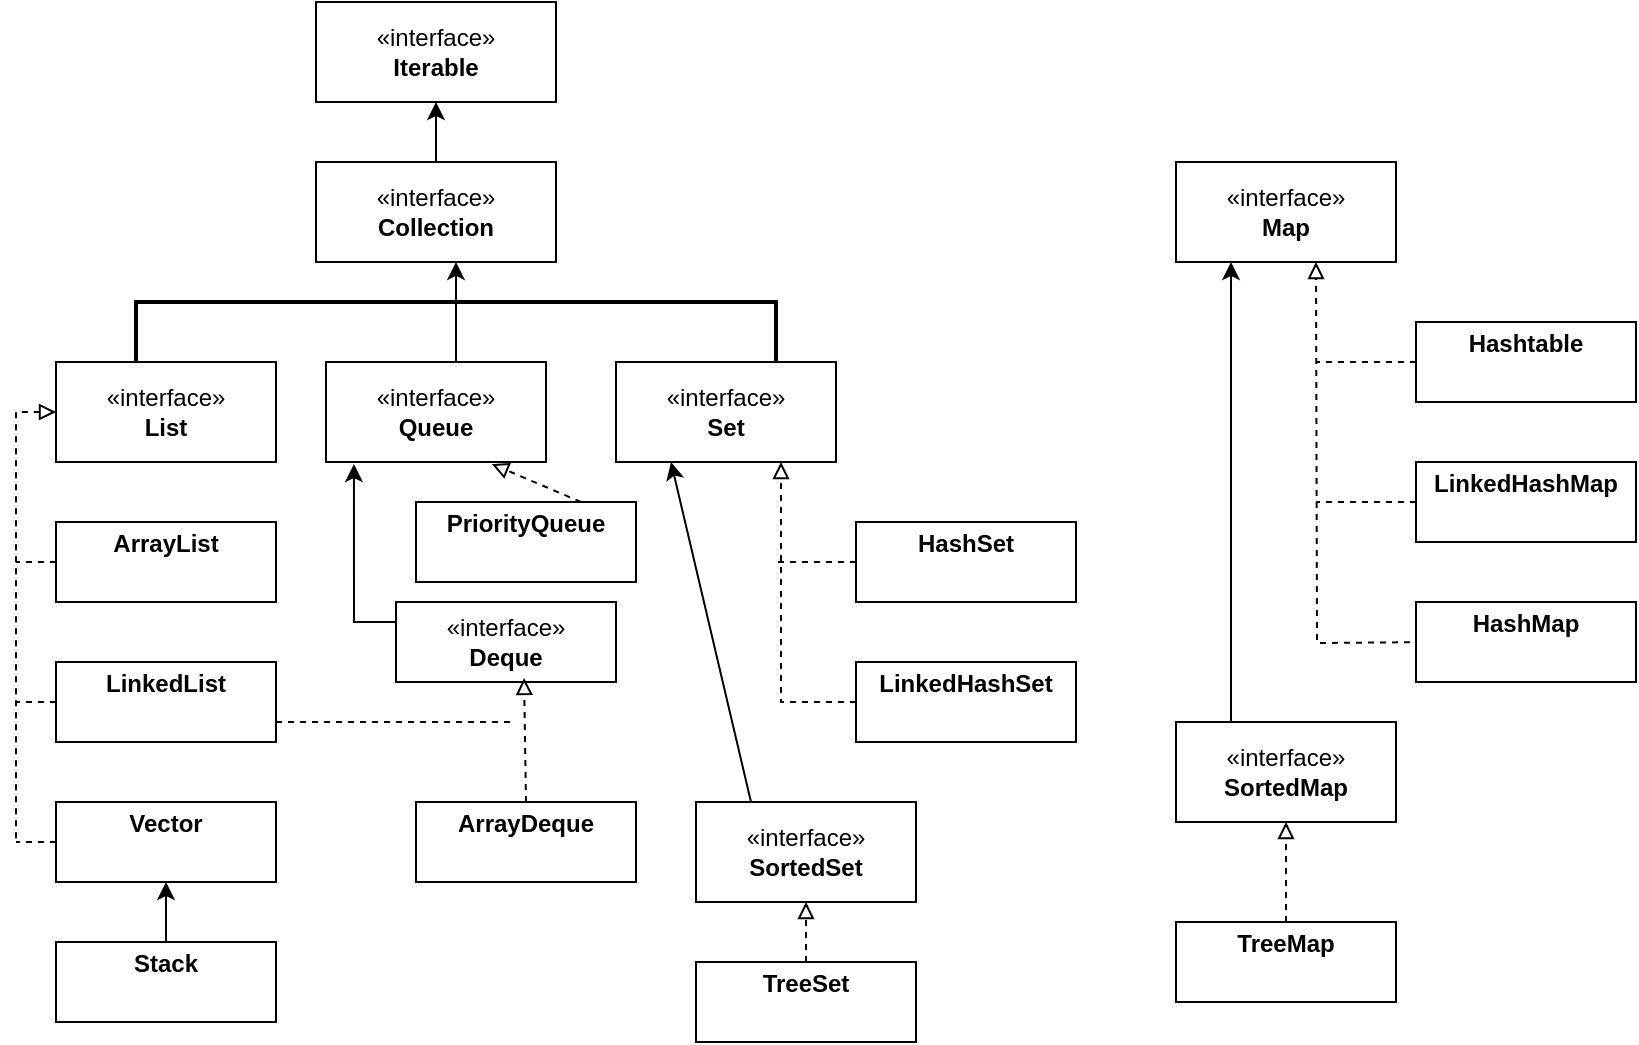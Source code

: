 <mxfile version="22.1.22" type="embed">
  <diagram name="Сторінка-1" id="l1z8vg6xaBqo0lYNIuCU">
    <mxGraphModel dx="1057" dy="448" grid="1" gridSize="10" guides="1" tooltips="1" connect="1" arrows="1" fold="1" page="1" pageScale="1" pageWidth="1169" pageHeight="827" math="0" shadow="0">
      <root>
        <mxCell id="0" />
        <mxCell id="1" parent="0" />
        <mxCell id="AreAxFZ44Ls-Xudmidh8-2" value="«interface»&lt;br&gt;&lt;b&gt;Iterable&lt;/b&gt;" style="html=1;whiteSpace=wrap;" parent="1" vertex="1">
          <mxGeometry x="170" y="40" width="120" height="50" as="geometry" />
        </mxCell>
        <mxCell id="AreAxFZ44Ls-Xudmidh8-4" style="edgeStyle=orthogonalEdgeStyle;rounded=0;orthogonalLoop=1;jettySize=auto;html=1;exitX=0.5;exitY=0;exitDx=0;exitDy=0;entryX=0.5;entryY=1;entryDx=0;entryDy=0;" parent="1" source="AreAxFZ44Ls-Xudmidh8-3" target="AreAxFZ44Ls-Xudmidh8-2" edge="1">
          <mxGeometry relative="1" as="geometry" />
        </mxCell>
        <mxCell id="AreAxFZ44Ls-Xudmidh8-3" value="«interface»&lt;br&gt;&lt;b&gt;Collection&lt;/b&gt;" style="html=1;whiteSpace=wrap;" parent="1" vertex="1">
          <mxGeometry x="170" y="120" width="120" height="50" as="geometry" />
        </mxCell>
        <mxCell id="AreAxFZ44Ls-Xudmidh8-34" style="edgeStyle=orthogonalEdgeStyle;rounded=0;orthogonalLoop=1;jettySize=auto;html=1;exitX=0;exitY=0.5;exitDx=0;exitDy=0;elbow=vertical;endArrow=none;endFill=0;dashed=1;startArrow=block;startFill=0;" parent="1" source="AreAxFZ44Ls-Xudmidh8-5" edge="1">
          <mxGeometry relative="1" as="geometry">
            <mxPoint x="20" y="460" as="targetPoint" />
          </mxGeometry>
        </mxCell>
        <mxCell id="AreAxFZ44Ls-Xudmidh8-5" value="«interface»&lt;br&gt;&lt;b&gt;List&lt;/b&gt;" style="html=1;whiteSpace=wrap;" parent="1" vertex="1">
          <mxGeometry x="40" y="220" width="110" height="50" as="geometry" />
        </mxCell>
        <mxCell id="AreAxFZ44Ls-Xudmidh8-6" value="«interface»&lt;br&gt;&lt;b&gt;Queue&lt;/b&gt;" style="html=1;whiteSpace=wrap;" parent="1" vertex="1">
          <mxGeometry x="175" y="220" width="110" height="50" as="geometry" />
        </mxCell>
        <mxCell id="AreAxFZ44Ls-Xudmidh8-7" value="«interface»&lt;br&gt;&lt;b&gt;Set&lt;/b&gt;" style="html=1;whiteSpace=wrap;" parent="1" vertex="1">
          <mxGeometry x="320" y="220" width="110" height="50" as="geometry" />
        </mxCell>
        <mxCell id="AreAxFZ44Ls-Xudmidh8-19" value="" style="strokeWidth=2;html=1;shape=mxgraph.flowchart.annotation_1;align=left;pointerEvents=1;direction=south;" parent="1" vertex="1">
          <mxGeometry x="80" y="190" width="320" height="30" as="geometry" />
        </mxCell>
        <mxCell id="AreAxFZ44Ls-Xudmidh8-21" style="edgeStyle=none;rounded=0;orthogonalLoop=1;jettySize=auto;html=1;exitX=1;exitY=0.5;exitDx=0;exitDy=0;exitPerimeter=0;elbow=vertical;" parent="1" source="AreAxFZ44Ls-Xudmidh8-19" target="AreAxFZ44Ls-Xudmidh8-19" edge="1">
          <mxGeometry relative="1" as="geometry" />
        </mxCell>
        <mxCell id="AreAxFZ44Ls-Xudmidh8-22" style="edgeStyle=none;rounded=0;orthogonalLoop=1;jettySize=auto;html=1;exitX=1;exitY=0.5;exitDx=0;exitDy=0;exitPerimeter=0;entryX=-0.667;entryY=0.5;entryDx=0;entryDy=0;entryPerimeter=0;elbow=vertical;" parent="1" source="AreAxFZ44Ls-Xudmidh8-19" target="AreAxFZ44Ls-Xudmidh8-19" edge="1">
          <mxGeometry relative="1" as="geometry" />
        </mxCell>
        <mxCell id="AreAxFZ44Ls-Xudmidh8-53" style="edgeStyle=none;rounded=0;orthogonalLoop=1;jettySize=auto;html=1;exitX=0;exitY=0.5;exitDx=0;exitDy=0;elbow=vertical;endArrow=none;endFill=0;dashed=1;" parent="1" source="AreAxFZ44Ls-Xudmidh8-23" edge="1">
          <mxGeometry relative="1" as="geometry">
            <mxPoint x="20" y="320" as="targetPoint" />
          </mxGeometry>
        </mxCell>
        <mxCell id="AreAxFZ44Ls-Xudmidh8-23" value="&lt;p style=&quot;margin:0px;margin-top:4px;text-align:center;&quot;&gt;&lt;b&gt;ArrayList&lt;/b&gt;&lt;/p&gt;" style="verticalAlign=top;align=left;overflow=fill;html=1;whiteSpace=wrap;" parent="1" vertex="1">
          <mxGeometry x="40" y="300" width="110" height="40" as="geometry" />
        </mxCell>
        <mxCell id="AreAxFZ44Ls-Xudmidh8-32" style="edgeStyle=none;rounded=0;orthogonalLoop=1;jettySize=auto;html=1;exitX=0;exitY=0.5;exitDx=0;exitDy=0;elbow=vertical;endArrow=none;endFill=0;dashed=1;" parent="1" source="AreAxFZ44Ls-Xudmidh8-24" edge="1">
          <mxGeometry relative="1" as="geometry">
            <mxPoint x="20" y="390" as="targetPoint" />
          </mxGeometry>
        </mxCell>
        <mxCell id="AreAxFZ44Ls-Xudmidh8-56" style="edgeStyle=none;rounded=0;orthogonalLoop=1;jettySize=auto;html=1;exitX=1;exitY=0.75;exitDx=0;exitDy=0;elbow=vertical;endArrow=none;endFill=0;dashed=1;" parent="1" source="AreAxFZ44Ls-Xudmidh8-24" edge="1">
          <mxGeometry relative="1" as="geometry">
            <mxPoint x="270" y="400" as="targetPoint" />
          </mxGeometry>
        </mxCell>
        <mxCell id="AreAxFZ44Ls-Xudmidh8-24" value="&lt;p style=&quot;margin:0px;margin-top:4px;text-align:center;&quot;&gt;&lt;b&gt;LinkedList&lt;/b&gt;&lt;/p&gt;" style="verticalAlign=top;align=left;overflow=fill;html=1;whiteSpace=wrap;" parent="1" vertex="1">
          <mxGeometry x="40" y="370" width="110" height="40" as="geometry" />
        </mxCell>
        <mxCell id="AreAxFZ44Ls-Xudmidh8-31" style="edgeStyle=none;rounded=0;orthogonalLoop=1;jettySize=auto;html=1;exitX=0;exitY=0.5;exitDx=0;exitDy=0;elbow=vertical;endArrow=none;endFill=0;dashed=1;" parent="1" source="AreAxFZ44Ls-Xudmidh8-25" edge="1">
          <mxGeometry relative="1" as="geometry">
            <mxPoint x="20" y="460" as="targetPoint" />
          </mxGeometry>
        </mxCell>
        <mxCell id="AreAxFZ44Ls-Xudmidh8-25" value="&lt;p style=&quot;margin:0px;margin-top:4px;text-align:center;&quot;&gt;&lt;b&gt;Vector&lt;/b&gt;&lt;/p&gt;" style="verticalAlign=top;align=left;overflow=fill;html=1;whiteSpace=wrap;" parent="1" vertex="1">
          <mxGeometry x="40" y="440" width="110" height="40" as="geometry" />
        </mxCell>
        <mxCell id="AreAxFZ44Ls-Xudmidh8-27" style="edgeStyle=none;rounded=0;orthogonalLoop=1;jettySize=auto;html=1;exitX=0.5;exitY=0;exitDx=0;exitDy=0;entryX=0.5;entryY=1;entryDx=0;entryDy=0;elbow=vertical;" parent="1" source="AreAxFZ44Ls-Xudmidh8-26" target="AreAxFZ44Ls-Xudmidh8-25" edge="1">
          <mxGeometry relative="1" as="geometry" />
        </mxCell>
        <mxCell id="AreAxFZ44Ls-Xudmidh8-26" value="&lt;p style=&quot;margin:0px;margin-top:4px;text-align:center;&quot;&gt;&lt;b&gt;Stack&lt;/b&gt;&lt;/p&gt;" style="verticalAlign=top;align=left;overflow=fill;html=1;whiteSpace=wrap;" parent="1" vertex="1">
          <mxGeometry x="40" y="510" width="110" height="40" as="geometry" />
        </mxCell>
        <mxCell id="AreAxFZ44Ls-Xudmidh8-35" value="«interface»&lt;br&gt;&lt;b&gt;Deque&lt;/b&gt;" style="html=1;whiteSpace=wrap;" parent="1" vertex="1">
          <mxGeometry x="210" y="340" width="110" height="40" as="geometry" />
        </mxCell>
        <mxCell id="AreAxFZ44Ls-Xudmidh8-37" value="&lt;p style=&quot;margin:0px;margin-top:4px;text-align:center;&quot;&gt;&lt;b&gt;PriorityQueue&lt;/b&gt;&lt;/p&gt;" style="verticalAlign=top;align=left;overflow=fill;html=1;whiteSpace=wrap;" parent="1" vertex="1">
          <mxGeometry x="220" y="290" width="110" height="40" as="geometry" />
        </mxCell>
        <mxCell id="AreAxFZ44Ls-Xudmidh8-42" style="edgeStyle=none;rounded=0;orthogonalLoop=1;jettySize=auto;html=1;exitX=0.75;exitY=0;exitDx=0;exitDy=0;entryX=2.7;entryY=0.444;entryDx=0;entryDy=0;entryPerimeter=0;elbow=vertical;dashed=1;endArrow=block;endFill=0;" parent="1" source="AreAxFZ44Ls-Xudmidh8-37" target="AreAxFZ44Ls-Xudmidh8-19" edge="1">
          <mxGeometry relative="1" as="geometry" />
        </mxCell>
        <mxCell id="AreAxFZ44Ls-Xudmidh8-43" value="&lt;p style=&quot;margin:0px;margin-top:4px;text-align:center;&quot;&gt;&lt;b&gt;ArrayDeque&lt;/b&gt;&lt;/p&gt;" style="verticalAlign=top;align=left;overflow=fill;html=1;whiteSpace=wrap;" parent="1" vertex="1">
          <mxGeometry x="220" y="440" width="110" height="40" as="geometry" />
        </mxCell>
        <mxCell id="AreAxFZ44Ls-Xudmidh8-49" style="edgeStyle=orthogonalEdgeStyle;rounded=0;orthogonalLoop=1;jettySize=auto;html=1;exitX=0;exitY=0.25;exitDx=0;exitDy=0;entryX=0.127;entryY=1.02;entryDx=0;entryDy=0;entryPerimeter=0;elbow=vertical;" parent="1" source="AreAxFZ44Ls-Xudmidh8-35" target="AreAxFZ44Ls-Xudmidh8-6" edge="1">
          <mxGeometry relative="1" as="geometry" />
        </mxCell>
        <mxCell id="AreAxFZ44Ls-Xudmidh8-51" style="edgeStyle=none;rounded=0;orthogonalLoop=1;jettySize=auto;html=1;exitX=0.5;exitY=0;exitDx=0;exitDy=0;entryX=0.582;entryY=0.95;entryDx=0;entryDy=0;entryPerimeter=0;elbow=vertical;dashed=1;endArrow=block;endFill=0;" parent="1" source="AreAxFZ44Ls-Xudmidh8-43" target="AreAxFZ44Ls-Xudmidh8-35" edge="1">
          <mxGeometry relative="1" as="geometry" />
        </mxCell>
        <mxCell id="AreAxFZ44Ls-Xudmidh8-69" style="edgeStyle=orthogonalEdgeStyle;rounded=0;orthogonalLoop=1;jettySize=auto;html=1;exitX=0;exitY=0.5;exitDx=0;exitDy=0;elbow=vertical;endArrow=none;endFill=0;dashed=1;" parent="1" source="AreAxFZ44Ls-Xudmidh8-57" edge="1">
          <mxGeometry relative="1" as="geometry">
            <mxPoint x="400" y="320" as="targetPoint" />
          </mxGeometry>
        </mxCell>
        <mxCell id="AreAxFZ44Ls-Xudmidh8-57" value="&lt;p style=&quot;margin:0px;margin-top:4px;text-align:center;&quot;&gt;&lt;b&gt;HashSet&lt;/b&gt;&lt;/p&gt;" style="verticalAlign=top;align=left;overflow=fill;html=1;whiteSpace=wrap;" parent="1" vertex="1">
          <mxGeometry x="440" y="300" width="110" height="40" as="geometry" />
        </mxCell>
        <mxCell id="AreAxFZ44Ls-Xudmidh8-68" style="edgeStyle=orthogonalEdgeStyle;rounded=0;orthogonalLoop=1;jettySize=auto;html=1;exitX=0;exitY=0.5;exitDx=0;exitDy=0;entryX=0.75;entryY=1;entryDx=0;entryDy=0;elbow=vertical;endArrow=block;endFill=0;dashed=1;" parent="1" source="AreAxFZ44Ls-Xudmidh8-58" target="AreAxFZ44Ls-Xudmidh8-7" edge="1">
          <mxGeometry relative="1" as="geometry" />
        </mxCell>
        <mxCell id="AreAxFZ44Ls-Xudmidh8-58" value="&lt;p style=&quot;margin:0px;margin-top:4px;text-align:center;&quot;&gt;&lt;b&gt;LinkedHashSet&lt;/b&gt;&lt;/p&gt;" style="verticalAlign=top;align=left;overflow=fill;html=1;whiteSpace=wrap;" parent="1" vertex="1">
          <mxGeometry x="440" y="370" width="110" height="40" as="geometry" />
        </mxCell>
        <mxCell id="AreAxFZ44Ls-Xudmidh8-67" style="edgeStyle=none;rounded=0;orthogonalLoop=1;jettySize=auto;html=1;exitX=0.25;exitY=0;exitDx=0;exitDy=0;entryX=0.25;entryY=1;entryDx=0;entryDy=0;elbow=vertical;" parent="1" source="AreAxFZ44Ls-Xudmidh8-59" target="AreAxFZ44Ls-Xudmidh8-7" edge="1">
          <mxGeometry relative="1" as="geometry" />
        </mxCell>
        <mxCell id="AreAxFZ44Ls-Xudmidh8-59" value="«interface»&lt;br&gt;&lt;b&gt;SortedSet&lt;/b&gt;" style="html=1;whiteSpace=wrap;" parent="1" vertex="1">
          <mxGeometry x="360" y="440" width="110" height="50" as="geometry" />
        </mxCell>
        <mxCell id="AreAxFZ44Ls-Xudmidh8-61" style="edgeStyle=none;rounded=0;orthogonalLoop=1;jettySize=auto;html=1;exitX=0.5;exitY=0;exitDx=0;exitDy=0;entryX=0.5;entryY=1;entryDx=0;entryDy=0;elbow=vertical;dashed=1;endArrow=block;endFill=0;" parent="1" source="AreAxFZ44Ls-Xudmidh8-60" target="AreAxFZ44Ls-Xudmidh8-59" edge="1">
          <mxGeometry relative="1" as="geometry" />
        </mxCell>
        <mxCell id="AreAxFZ44Ls-Xudmidh8-60" value="&lt;p style=&quot;margin:0px;margin-top:4px;text-align:center;&quot;&gt;&lt;b&gt;TreeSet&lt;/b&gt;&lt;/p&gt;" style="verticalAlign=top;align=left;overflow=fill;html=1;whiteSpace=wrap;" parent="1" vertex="1">
          <mxGeometry x="360" y="520" width="110" height="40" as="geometry" />
        </mxCell>
        <mxCell id="AreAxFZ44Ls-Xudmidh8-70" value="«interface»&lt;br&gt;&lt;b&gt;Map&lt;/b&gt;" style="html=1;whiteSpace=wrap;" parent="1" vertex="1">
          <mxGeometry x="600" y="120" width="110" height="50" as="geometry" />
        </mxCell>
        <mxCell id="AreAxFZ44Ls-Xudmidh8-77" style="edgeStyle=none;rounded=0;orthogonalLoop=1;jettySize=auto;html=1;exitX=0.25;exitY=0;exitDx=0;exitDy=0;entryX=0.25;entryY=1;entryDx=0;entryDy=0;elbow=vertical;" parent="1" source="AreAxFZ44Ls-Xudmidh8-71" target="AreAxFZ44Ls-Xudmidh8-70" edge="1">
          <mxGeometry relative="1" as="geometry" />
        </mxCell>
        <mxCell id="AreAxFZ44Ls-Xudmidh8-71" value="«interface»&lt;br&gt;&lt;b&gt;SortedMap&lt;/b&gt;" style="html=1;whiteSpace=wrap;" parent="1" vertex="1">
          <mxGeometry x="600" y="400" width="110" height="50" as="geometry" />
        </mxCell>
        <mxCell id="AreAxFZ44Ls-Xudmidh8-84" style="edgeStyle=none;rounded=0;orthogonalLoop=1;jettySize=auto;html=1;exitX=0;exitY=0.5;exitDx=0;exitDy=0;elbow=vertical;endArrow=none;endFill=0;dashed=1;" parent="1" source="AreAxFZ44Ls-Xudmidh8-73" edge="1">
          <mxGeometry relative="1" as="geometry">
            <mxPoint x="670" y="220" as="targetPoint" />
          </mxGeometry>
        </mxCell>
        <mxCell id="AreAxFZ44Ls-Xudmidh8-73" value="&lt;p style=&quot;margin:0px;margin-top:4px;text-align:center;&quot;&gt;&lt;b&gt;Hashtable&lt;/b&gt;&lt;/p&gt;" style="verticalAlign=top;align=left;overflow=fill;html=1;whiteSpace=wrap;" parent="1" vertex="1">
          <mxGeometry x="720" y="200" width="110" height="40" as="geometry" />
        </mxCell>
        <mxCell id="AreAxFZ44Ls-Xudmidh8-83" style="edgeStyle=none;rounded=0;orthogonalLoop=1;jettySize=auto;html=1;exitX=0;exitY=0.5;exitDx=0;exitDy=0;elbow=vertical;endArrow=none;endFill=0;dashed=1;" parent="1" source="AreAxFZ44Ls-Xudmidh8-74" edge="1">
          <mxGeometry relative="1" as="geometry">
            <mxPoint x="670" y="290" as="targetPoint" />
          </mxGeometry>
        </mxCell>
        <mxCell id="AreAxFZ44Ls-Xudmidh8-74" value="&lt;p style=&quot;margin:0px;margin-top:4px;text-align:center;&quot;&gt;&lt;b&gt;LinkedHashMap&lt;/b&gt;&lt;/p&gt;" style="verticalAlign=top;align=left;overflow=fill;html=1;whiteSpace=wrap;" parent="1" vertex="1">
          <mxGeometry x="720" y="270" width="110" height="40" as="geometry" />
        </mxCell>
        <mxCell id="AreAxFZ44Ls-Xudmidh8-78" style="edgeStyle=orthogonalEdgeStyle;rounded=0;orthogonalLoop=1;jettySize=auto;html=1;exitX=0;exitY=0.5;exitDx=0;exitDy=0;elbow=vertical;endArrow=block;endFill=0;dashed=1;" parent="1" edge="1">
          <mxGeometry relative="1" as="geometry">
            <mxPoint x="735" y="360" as="sourcePoint" />
            <mxPoint x="670" y="170" as="targetPoint" />
          </mxGeometry>
        </mxCell>
        <mxCell id="AreAxFZ44Ls-Xudmidh8-75" value="&lt;p style=&quot;margin:0px;margin-top:4px;text-align:center;&quot;&gt;&lt;b&gt;HashMap&lt;/b&gt;&lt;/p&gt;" style="verticalAlign=top;align=left;overflow=fill;html=1;whiteSpace=wrap;" parent="1" vertex="1">
          <mxGeometry x="720" y="340" width="110" height="40" as="geometry" />
        </mxCell>
        <mxCell id="AreAxFZ44Ls-Xudmidh8-85" style="edgeStyle=none;rounded=0;orthogonalLoop=1;jettySize=auto;html=1;exitX=0.5;exitY=0;exitDx=0;exitDy=0;entryX=0.5;entryY=1;entryDx=0;entryDy=0;elbow=vertical;dashed=1;endArrow=block;endFill=0;" parent="1" source="AreAxFZ44Ls-Xudmidh8-76" target="AreAxFZ44Ls-Xudmidh8-71" edge="1">
          <mxGeometry relative="1" as="geometry" />
        </mxCell>
        <mxCell id="AreAxFZ44Ls-Xudmidh8-76" value="&lt;p style=&quot;margin:0px;margin-top:4px;text-align:center;&quot;&gt;&lt;b&gt;TreeMap&lt;/b&gt;&lt;/p&gt;" style="verticalAlign=top;align=left;overflow=fill;html=1;whiteSpace=wrap;" parent="1" vertex="1">
          <mxGeometry x="600" y="500" width="110" height="40" as="geometry" />
        </mxCell>
      </root>
    </mxGraphModel>
  </diagram>
</mxfile>
